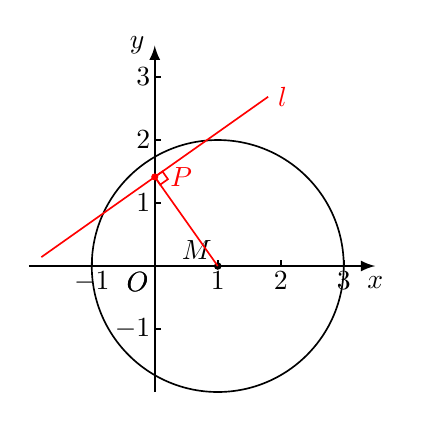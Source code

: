 \begin{tikzpicture}[>=latex, semithick, scale=.8]
  \draw[->, thick] (-2,0) -- (3.5,0) node[below] {$x$};
  \draw[->, thick] (0,-2) -- (0,3.5) node[left] {$y$};
  \path (0,0) node[below left=-2pt] {$O$};
  \path (0,0) node[below left=-2pt] {$O$};
  \foreach \i in {-1,1,2,3} {
    \draw (\i,0) node[below=-1.5pt] {$\i$} -- (\i, 0.1);
    \draw (0,\i) node[left=-2pt] {$\i$} -- (0.1,\i);
  }
  \draw[fill] (1,0) node[above left=-2pt] {$M$} circle (1.3pt);
  \draw (1,0) circle (2cm);

  \draw[red, fill] (1,0) -- (0,{sqrt(2)}) node[right=2pt] {$P$} circle (1.2pt);
  \draw[red, smooth, domain=-1.8:1.8] plot (\x, {\x/sqrt(2)+sqrt(2)}) node[right] {$l$};
  \pgfmathparse{atan(1/sqrt(2)}
  \let\k=\pgfmathresult
  \draw[red] (0,{sqrt(2)}) -- ++ (\k:.15) -- ++ ({\k-90}:.15) -- ++({\k+180}:.15) -- cycle;
\end{tikzpicture}